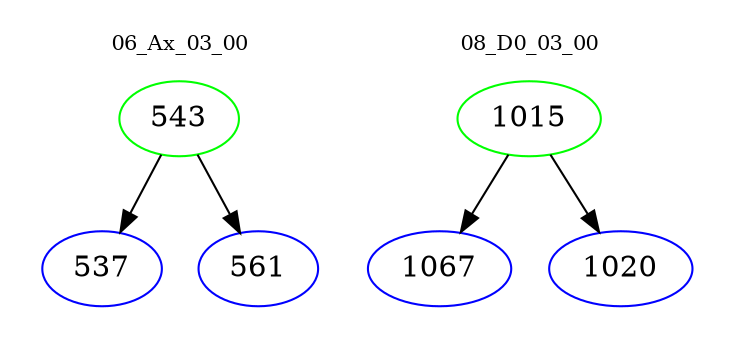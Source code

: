 digraph{
subgraph cluster_0 {
color = white
label = "06_Ax_03_00";
fontsize=10;
T0_543 [label="543", color="green"]
T0_543 -> T0_537 [color="black"]
T0_537 [label="537", color="blue"]
T0_543 -> T0_561 [color="black"]
T0_561 [label="561", color="blue"]
}
subgraph cluster_1 {
color = white
label = "08_D0_03_00";
fontsize=10;
T1_1015 [label="1015", color="green"]
T1_1015 -> T1_1067 [color="black"]
T1_1067 [label="1067", color="blue"]
T1_1015 -> T1_1020 [color="black"]
T1_1020 [label="1020", color="blue"]
}
}
